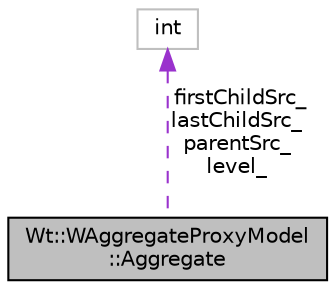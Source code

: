 digraph "Wt::WAggregateProxyModel::Aggregate"
{
 // LATEX_PDF_SIZE
  edge [fontname="Helvetica",fontsize="10",labelfontname="Helvetica",labelfontsize="10"];
  node [fontname="Helvetica",fontsize="10",shape=record];
  Node1 [label="Wt::WAggregateProxyModel\l::Aggregate",height=0.2,width=0.4,color="black", fillcolor="grey75", style="filled", fontcolor="black",tooltip=" "];
  Node2 -> Node1 [dir="back",color="darkorchid3",fontsize="10",style="dashed",label=" firstChildSrc_\nlastChildSrc_\nparentSrc_\nlevel_" ];
  Node2 [label="int",height=0.2,width=0.4,color="grey75", fillcolor="white", style="filled",tooltip=" "];
}

